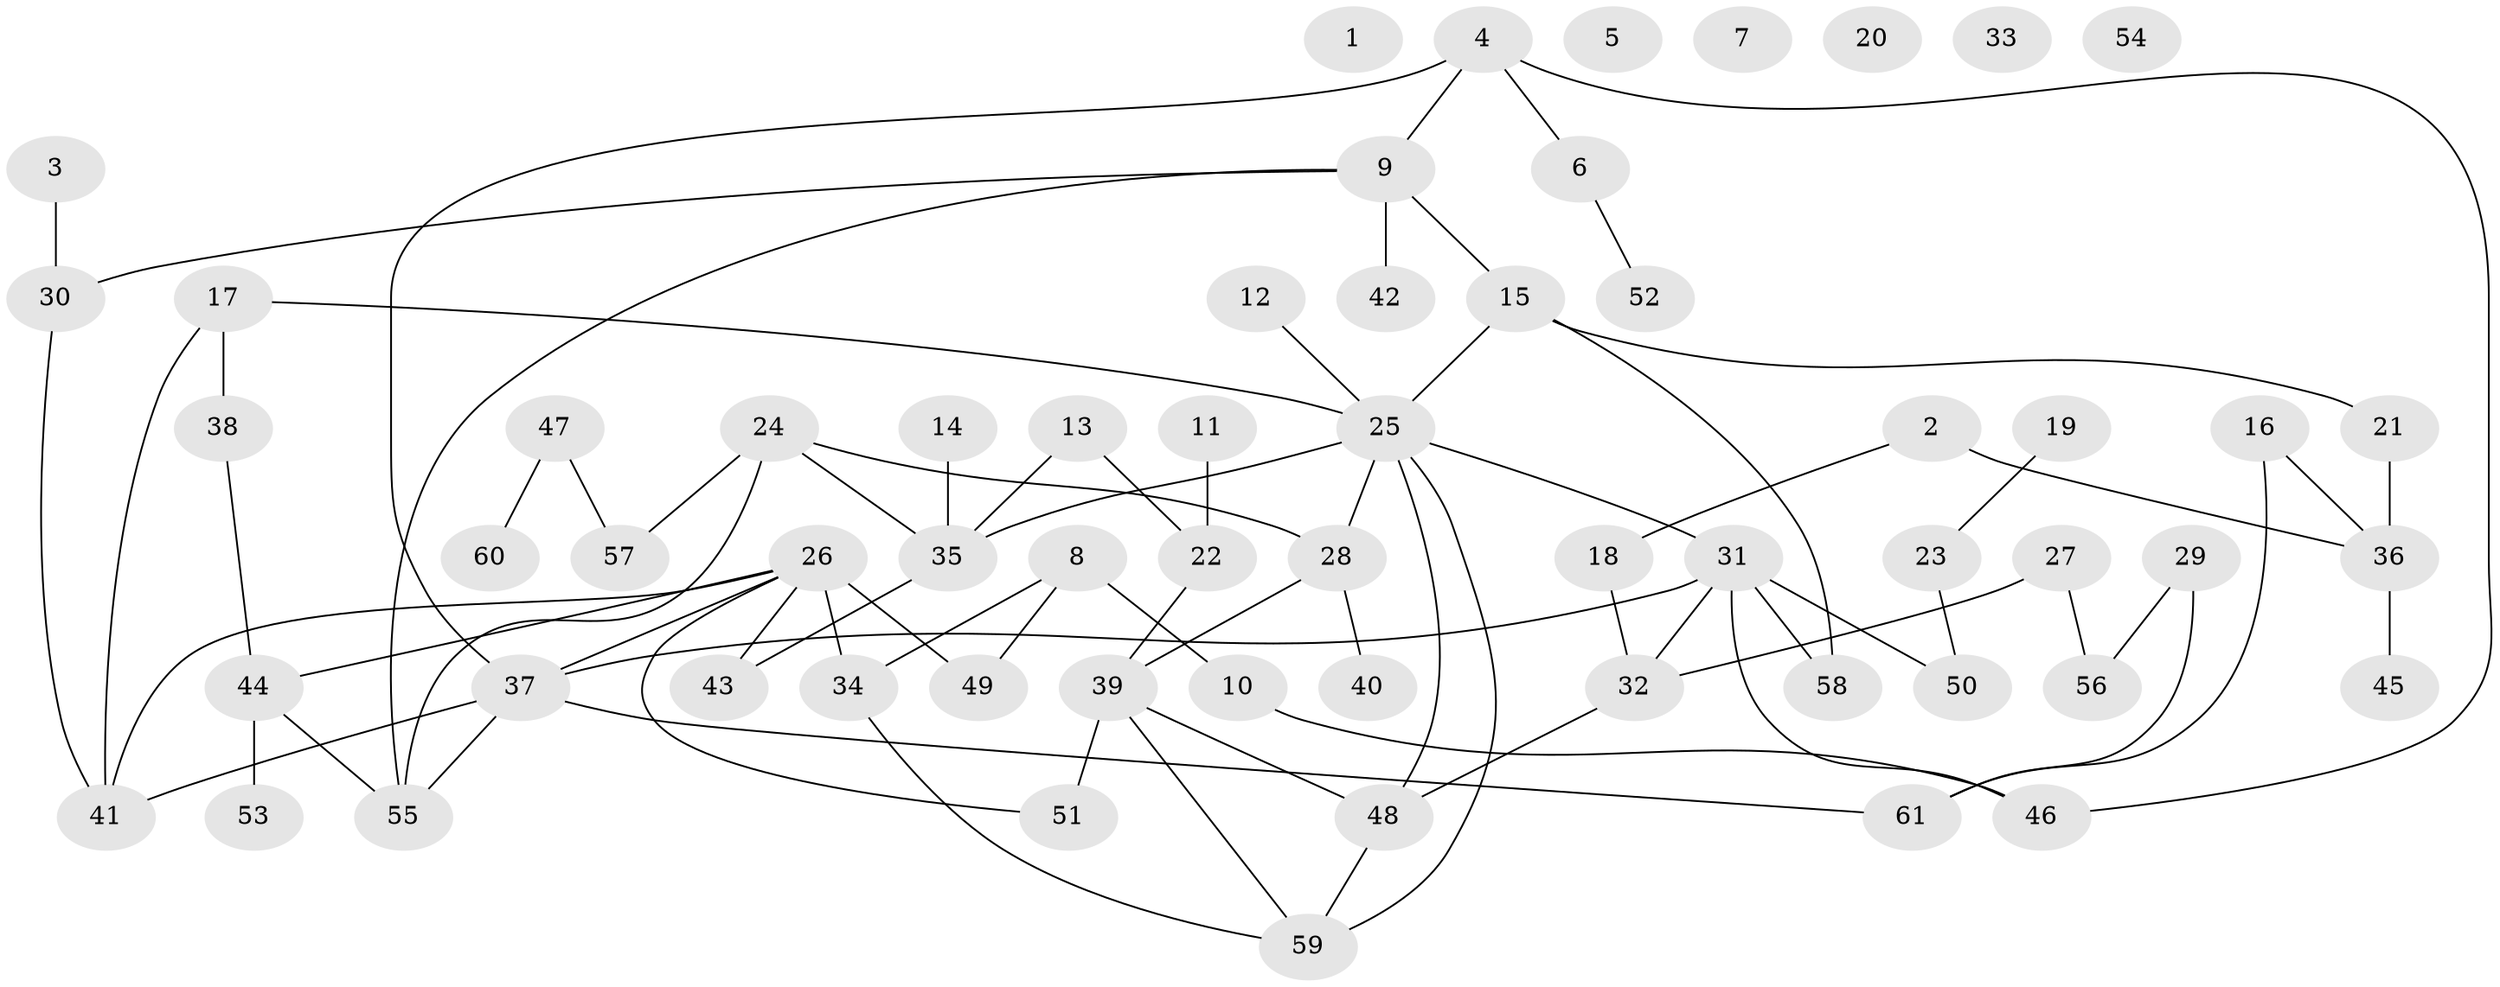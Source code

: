 // Generated by graph-tools (version 1.1) at 2025/13/03/09/25 04:13:11]
// undirected, 61 vertices, 78 edges
graph export_dot {
graph [start="1"]
  node [color=gray90,style=filled];
  1;
  2;
  3;
  4;
  5;
  6;
  7;
  8;
  9;
  10;
  11;
  12;
  13;
  14;
  15;
  16;
  17;
  18;
  19;
  20;
  21;
  22;
  23;
  24;
  25;
  26;
  27;
  28;
  29;
  30;
  31;
  32;
  33;
  34;
  35;
  36;
  37;
  38;
  39;
  40;
  41;
  42;
  43;
  44;
  45;
  46;
  47;
  48;
  49;
  50;
  51;
  52;
  53;
  54;
  55;
  56;
  57;
  58;
  59;
  60;
  61;
  2 -- 18;
  2 -- 36;
  3 -- 30;
  4 -- 6;
  4 -- 9;
  4 -- 37;
  4 -- 46;
  6 -- 52;
  8 -- 10;
  8 -- 34;
  8 -- 49;
  9 -- 15;
  9 -- 30;
  9 -- 42;
  9 -- 55;
  10 -- 46;
  11 -- 22;
  12 -- 25;
  13 -- 22;
  13 -- 35;
  14 -- 35;
  15 -- 21;
  15 -- 25;
  15 -- 58;
  16 -- 36;
  16 -- 61;
  17 -- 25;
  17 -- 38;
  17 -- 41;
  18 -- 32;
  19 -- 23;
  21 -- 36;
  22 -- 39;
  23 -- 50;
  24 -- 28;
  24 -- 35;
  24 -- 55;
  24 -- 57;
  25 -- 28;
  25 -- 31;
  25 -- 35;
  25 -- 48;
  25 -- 59;
  26 -- 34;
  26 -- 37;
  26 -- 41;
  26 -- 43;
  26 -- 44;
  26 -- 49;
  26 -- 51;
  27 -- 32;
  27 -- 56;
  28 -- 39;
  28 -- 40;
  29 -- 56;
  29 -- 61;
  30 -- 41;
  31 -- 32;
  31 -- 37;
  31 -- 46;
  31 -- 50;
  31 -- 58;
  32 -- 48;
  34 -- 59;
  35 -- 43;
  36 -- 45;
  37 -- 41;
  37 -- 55;
  37 -- 61;
  38 -- 44;
  39 -- 48;
  39 -- 51;
  39 -- 59;
  44 -- 53;
  44 -- 55;
  47 -- 57;
  47 -- 60;
  48 -- 59;
}
